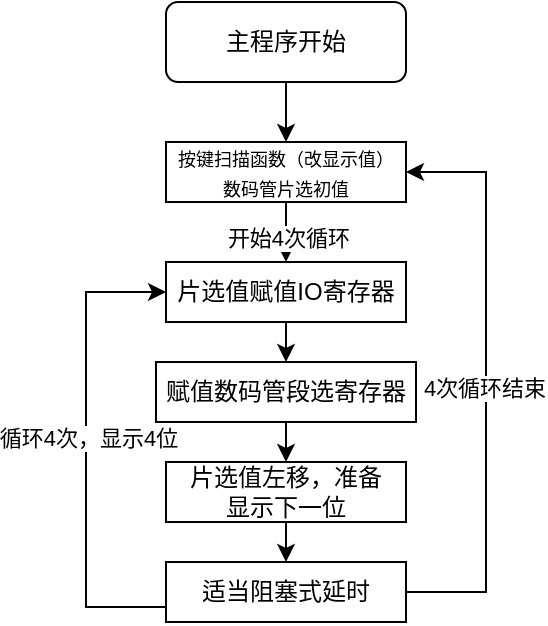<mxfile version="26.2.15">
  <diagram id="C5RBs43oDa-KdzZeNtuy" name="Page-1">
    <mxGraphModel dx="734" dy="431" grid="1" gridSize="10" guides="1" tooltips="1" connect="1" arrows="1" fold="1" page="1" pageScale="1" pageWidth="827" pageHeight="1169" math="0" shadow="0">
      <root>
        <mxCell id="WIyWlLk6GJQsqaUBKTNV-0" />
        <mxCell id="WIyWlLk6GJQsqaUBKTNV-1" parent="WIyWlLk6GJQsqaUBKTNV-0" />
        <mxCell id="2ltraiP_QTm35YtcfbR_-1" style="edgeStyle=orthogonalEdgeStyle;rounded=0;orthogonalLoop=1;jettySize=auto;html=1;exitX=0.5;exitY=1;exitDx=0;exitDy=0;entryX=0.5;entryY=0;entryDx=0;entryDy=0;" parent="WIyWlLk6GJQsqaUBKTNV-1" source="WIyWlLk6GJQsqaUBKTNV-3" target="2ltraiP_QTm35YtcfbR_-0" edge="1">
          <mxGeometry relative="1" as="geometry" />
        </mxCell>
        <mxCell id="WIyWlLk6GJQsqaUBKTNV-3" value="主程序开始" style="rounded=1;whiteSpace=wrap;html=1;fontSize=12;glass=0;strokeWidth=1;shadow=0;" parent="WIyWlLk6GJQsqaUBKTNV-1" vertex="1">
          <mxGeometry x="160" y="40" width="120" height="40" as="geometry" />
        </mxCell>
        <mxCell id="2ltraiP_QTm35YtcfbR_-2" style="edgeStyle=orthogonalEdgeStyle;rounded=0;orthogonalLoop=1;jettySize=auto;html=1;exitX=0.5;exitY=1;exitDx=0;exitDy=0;entryX=0.5;entryY=0;entryDx=0;entryDy=0;" parent="WIyWlLk6GJQsqaUBKTNV-1" source="2ltraiP_QTm35YtcfbR_-0" edge="1">
          <mxGeometry relative="1" as="geometry">
            <mxPoint x="220" y="170" as="targetPoint" />
          </mxGeometry>
        </mxCell>
        <mxCell id="Mp8wmOKZBMDXcaJQwr02-14" value="开始4次循环" style="edgeLabel;html=1;align=center;verticalAlign=middle;resizable=0;points=[];" parent="2ltraiP_QTm35YtcfbR_-2" vertex="1" connectable="0">
          <mxGeometry x="0.181" y="1" relative="1" as="geometry">
            <mxPoint as="offset" />
          </mxGeometry>
        </mxCell>
        <mxCell id="2ltraiP_QTm35YtcfbR_-0" value="&lt;font style=&quot;font-size: 9px;&quot;&gt;按键扫描函数（改显示值）&lt;/font&gt;&lt;div&gt;&lt;font style=&quot;font-size: 9px;&quot;&gt;数码管片选初值&lt;/font&gt;&lt;/div&gt;" style="rounded=0;whiteSpace=wrap;html=1;" parent="WIyWlLk6GJQsqaUBKTNV-1" vertex="1">
          <mxGeometry x="160" y="110" width="120" height="30" as="geometry" />
        </mxCell>
        <mxCell id="Mp8wmOKZBMDXcaJQwr02-5" style="edgeStyle=orthogonalEdgeStyle;rounded=0;orthogonalLoop=1;jettySize=auto;html=1;exitX=0.5;exitY=1;exitDx=0;exitDy=0;entryX=0.5;entryY=0;entryDx=0;entryDy=0;" parent="WIyWlLk6GJQsqaUBKTNV-1" source="2ltraiP_QTm35YtcfbR_-5" target="Mp8wmOKZBMDXcaJQwr02-1" edge="1">
          <mxGeometry relative="1" as="geometry" />
        </mxCell>
        <mxCell id="2ltraiP_QTm35YtcfbR_-5" value="片选值赋值IO寄存器" style="rounded=0;whiteSpace=wrap;html=1;" parent="WIyWlLk6GJQsqaUBKTNV-1" vertex="1">
          <mxGeometry x="160" y="170" width="120" height="30" as="geometry" />
        </mxCell>
        <mxCell id="Mp8wmOKZBMDXcaJQwr02-6" style="edgeStyle=orthogonalEdgeStyle;rounded=0;orthogonalLoop=1;jettySize=auto;html=1;exitX=0.5;exitY=1;exitDx=0;exitDy=0;entryX=0.5;entryY=0;entryDx=0;entryDy=0;" parent="WIyWlLk6GJQsqaUBKTNV-1" source="Mp8wmOKZBMDXcaJQwr02-1" target="Mp8wmOKZBMDXcaJQwr02-2" edge="1">
          <mxGeometry relative="1" as="geometry" />
        </mxCell>
        <mxCell id="Mp8wmOKZBMDXcaJQwr02-1" value="赋值数码管段选寄存器" style="rounded=0;whiteSpace=wrap;html=1;" parent="WIyWlLk6GJQsqaUBKTNV-1" vertex="1">
          <mxGeometry x="155" y="220" width="130" height="30" as="geometry" />
        </mxCell>
        <mxCell id="Mp8wmOKZBMDXcaJQwr02-7" style="edgeStyle=orthogonalEdgeStyle;rounded=0;orthogonalLoop=1;jettySize=auto;html=1;exitX=0.5;exitY=1;exitDx=0;exitDy=0;entryX=0.5;entryY=0;entryDx=0;entryDy=0;" parent="WIyWlLk6GJQsqaUBKTNV-1" source="Mp8wmOKZBMDXcaJQwr02-2" target="Mp8wmOKZBMDXcaJQwr02-3" edge="1">
          <mxGeometry relative="1" as="geometry" />
        </mxCell>
        <mxCell id="Mp8wmOKZBMDXcaJQwr02-2" value="片选值左移，准备&lt;div&gt;显示下一位&lt;/div&gt;" style="rounded=0;whiteSpace=wrap;html=1;" parent="WIyWlLk6GJQsqaUBKTNV-1" vertex="1">
          <mxGeometry x="160" y="270" width="120" height="30" as="geometry" />
        </mxCell>
        <mxCell id="Mp8wmOKZBMDXcaJQwr02-9" style="edgeStyle=orthogonalEdgeStyle;rounded=0;orthogonalLoop=1;jettySize=auto;html=1;exitX=0;exitY=0.75;exitDx=0;exitDy=0;entryX=0;entryY=0.5;entryDx=0;entryDy=0;" parent="WIyWlLk6GJQsqaUBKTNV-1" source="Mp8wmOKZBMDXcaJQwr02-3" target="2ltraiP_QTm35YtcfbR_-5" edge="1">
          <mxGeometry relative="1" as="geometry">
            <Array as="points">
              <mxPoint x="120" y="342" />
              <mxPoint x="120" y="185" />
            </Array>
          </mxGeometry>
        </mxCell>
        <mxCell id="Mp8wmOKZBMDXcaJQwr02-10" value="循环4次，显示4位" style="edgeLabel;html=1;align=center;verticalAlign=middle;resizable=0;points=[];" parent="Mp8wmOKZBMDXcaJQwr02-9" vertex="1" connectable="0">
          <mxGeometry x="0.052" y="-1" relative="1" as="geometry">
            <mxPoint as="offset" />
          </mxGeometry>
        </mxCell>
        <mxCell id="Mp8wmOKZBMDXcaJQwr02-11" style="edgeStyle=orthogonalEdgeStyle;rounded=0;orthogonalLoop=1;jettySize=auto;html=1;exitX=1;exitY=0.5;exitDx=0;exitDy=0;entryX=1;entryY=0.5;entryDx=0;entryDy=0;" parent="WIyWlLk6GJQsqaUBKTNV-1" source="Mp8wmOKZBMDXcaJQwr02-3" target="2ltraiP_QTm35YtcfbR_-0" edge="1">
          <mxGeometry relative="1" as="geometry">
            <Array as="points">
              <mxPoint x="320" y="335" />
              <mxPoint x="320" y="125" />
            </Array>
          </mxGeometry>
        </mxCell>
        <mxCell id="Mp8wmOKZBMDXcaJQwr02-12" value="4次循环结束" style="edgeLabel;html=1;align=center;verticalAlign=middle;resizable=0;points=[];" parent="Mp8wmOKZBMDXcaJQwr02-11" vertex="1" connectable="0">
          <mxGeometry x="-0.02" y="1" relative="1" as="geometry">
            <mxPoint as="offset" />
          </mxGeometry>
        </mxCell>
        <mxCell id="Mp8wmOKZBMDXcaJQwr02-3" value="适当阻塞式延时" style="rounded=0;whiteSpace=wrap;html=1;" parent="WIyWlLk6GJQsqaUBKTNV-1" vertex="1">
          <mxGeometry x="160" y="320" width="120" height="30" as="geometry" />
        </mxCell>
      </root>
    </mxGraphModel>
  </diagram>
</mxfile>
